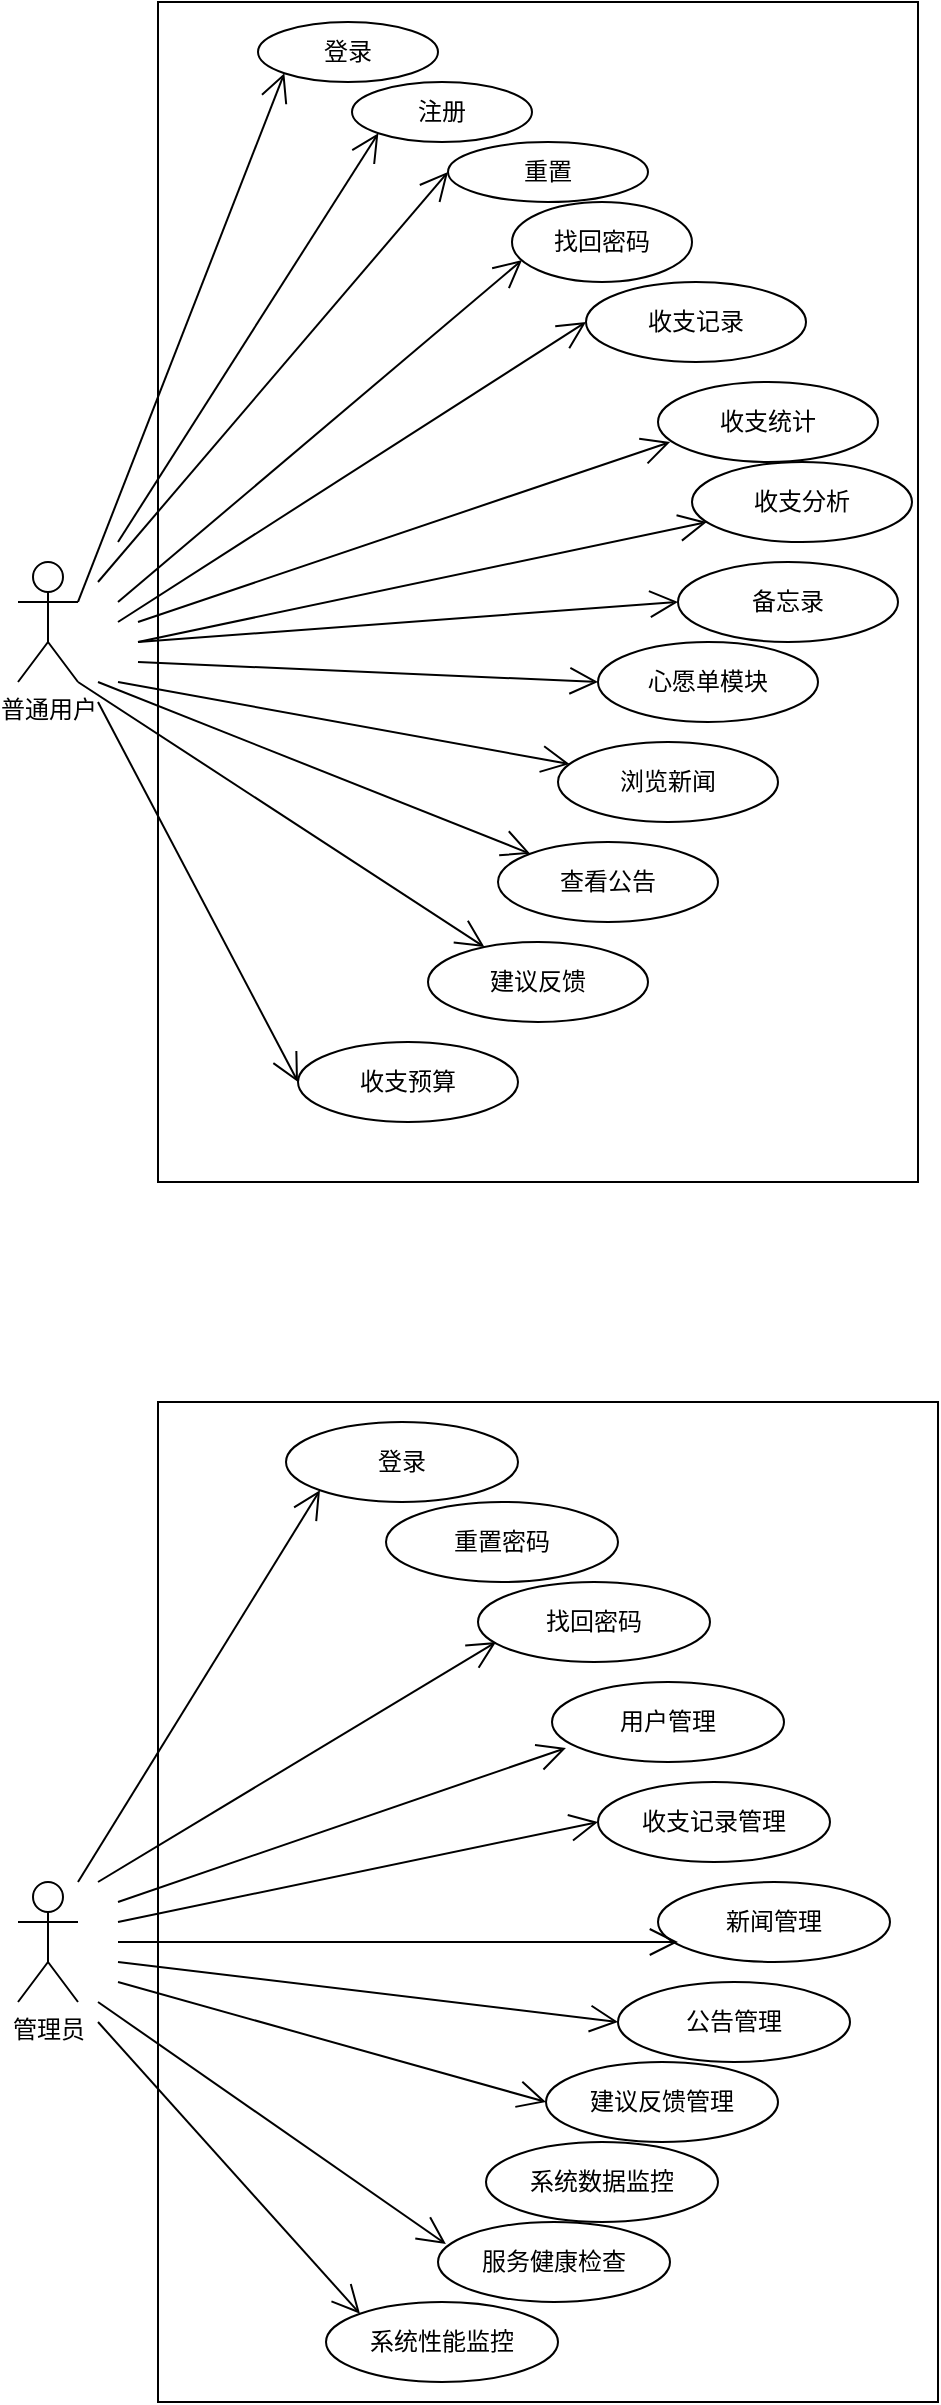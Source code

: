 <mxfile version="16.6.2" type="device"><diagram id="5yyRH4bpGQ9PjgFR3slN" name="第 1 页"><mxGraphModel dx="1422" dy="761" grid="1" gridSize="10" guides="1" tooltips="1" connect="1" arrows="1" fold="1" page="1" pageScale="1" pageWidth="827" pageHeight="1169" math="0" shadow="0"><root><mxCell id="0"/><mxCell id="1" parent="0"/><mxCell id="L-kwAEadHp4WLbb3Rv4o-1" value="普通用户" style="shape=umlActor;verticalLabelPosition=bottom;verticalAlign=top;html=1;" vertex="1" parent="1"><mxGeometry x="130" y="380" width="30" height="60" as="geometry"/></mxCell><mxCell id="L-kwAEadHp4WLbb3Rv4o-3" value="" style="html=1;" vertex="1" parent="1"><mxGeometry x="200" y="100" width="380" height="590" as="geometry"/></mxCell><mxCell id="L-kwAEadHp4WLbb3Rv4o-5" value="注册" style="ellipse;whiteSpace=wrap;html=1;" vertex="1" parent="1"><mxGeometry x="297" y="140" width="90" height="30" as="geometry"/></mxCell><mxCell id="L-kwAEadHp4WLbb3Rv4o-6" value="重置" style="ellipse;whiteSpace=wrap;html=1;" vertex="1" parent="1"><mxGeometry x="345" y="170" width="100" height="30" as="geometry"/></mxCell><mxCell id="L-kwAEadHp4WLbb3Rv4o-12" value="找回密码" style="ellipse;whiteSpace=wrap;html=1;" vertex="1" parent="1"><mxGeometry x="377" y="200" width="90" height="40" as="geometry"/></mxCell><mxCell id="L-kwAEadHp4WLbb3Rv4o-13" value="收支记录" style="ellipse;whiteSpace=wrap;html=1;" vertex="1" parent="1"><mxGeometry x="414" y="240" width="110" height="40" as="geometry"/></mxCell><mxCell id="L-kwAEadHp4WLbb3Rv4o-14" value="浏览新闻" style="ellipse;whiteSpace=wrap;html=1;" vertex="1" parent="1"><mxGeometry x="400" y="470" width="110" height="40" as="geometry"/></mxCell><mxCell id="L-kwAEadHp4WLbb3Rv4o-15" value="收支预算" style="ellipse;whiteSpace=wrap;html=1;" vertex="1" parent="1"><mxGeometry x="270" y="620" width="110" height="40" as="geometry"/></mxCell><mxCell id="L-kwAEadHp4WLbb3Rv4o-16" value="收支统计" style="ellipse;whiteSpace=wrap;html=1;" vertex="1" parent="1"><mxGeometry x="450" y="290" width="110" height="40" as="geometry"/></mxCell><mxCell id="L-kwAEadHp4WLbb3Rv4o-17" value="备忘录" style="ellipse;whiteSpace=wrap;html=1;" vertex="1" parent="1"><mxGeometry x="460" y="380" width="110" height="40" as="geometry"/></mxCell><mxCell id="L-kwAEadHp4WLbb3Rv4o-18" value="查看公告" style="ellipse;whiteSpace=wrap;html=1;" vertex="1" parent="1"><mxGeometry x="370" y="520" width="110" height="40" as="geometry"/></mxCell><mxCell id="L-kwAEadHp4WLbb3Rv4o-19" value="心愿单模块" style="ellipse;whiteSpace=wrap;html=1;" vertex="1" parent="1"><mxGeometry x="420" y="420" width="110" height="40" as="geometry"/></mxCell><mxCell id="L-kwAEadHp4WLbb3Rv4o-20" value="建议反馈" style="ellipse;whiteSpace=wrap;html=1;" vertex="1" parent="1"><mxGeometry x="335" y="570" width="110" height="40" as="geometry"/></mxCell><mxCell id="L-kwAEadHp4WLbb3Rv4o-23" value="登录" style="ellipse;whiteSpace=wrap;html=1;" vertex="1" parent="1"><mxGeometry x="250" y="110" width="90" height="30" as="geometry"/></mxCell><mxCell id="L-kwAEadHp4WLbb3Rv4o-35" value="" style="endArrow=open;endFill=1;endSize=12;html=1;rounded=0;exitX=1;exitY=0.333;exitDx=0;exitDy=0;exitPerimeter=0;entryX=0;entryY=1;entryDx=0;entryDy=0;" edge="1" parent="1" source="L-kwAEadHp4WLbb3Rv4o-1" target="L-kwAEadHp4WLbb3Rv4o-23"><mxGeometry width="160" relative="1" as="geometry"><mxPoint x="330" y="390" as="sourcePoint"/><mxPoint x="490" y="390" as="targetPoint"/></mxGeometry></mxCell><mxCell id="L-kwAEadHp4WLbb3Rv4o-37" value="" style="endArrow=open;endFill=1;endSize=12;html=1;rounded=0;entryX=0;entryY=1;entryDx=0;entryDy=0;" edge="1" parent="1" target="L-kwAEadHp4WLbb3Rv4o-5"><mxGeometry width="160" relative="1" as="geometry"><mxPoint x="180" y="370" as="sourcePoint"/><mxPoint x="283.18" y="155.607" as="targetPoint"/></mxGeometry></mxCell><mxCell id="L-kwAEadHp4WLbb3Rv4o-38" value="" style="endArrow=open;endFill=1;endSize=12;html=1;rounded=0;entryX=0;entryY=0.5;entryDx=0;entryDy=0;" edge="1" parent="1" target="L-kwAEadHp4WLbb3Rv4o-15"><mxGeometry width="160" relative="1" as="geometry"><mxPoint x="170" y="450" as="sourcePoint"/><mxPoint x="293.18" y="165.607" as="targetPoint"/></mxGeometry></mxCell><mxCell id="L-kwAEadHp4WLbb3Rv4o-39" value="" style="endArrow=open;endFill=1;endSize=12;html=1;rounded=0;entryX=0;entryY=0.5;entryDx=0;entryDy=0;" edge="1" parent="1" target="L-kwAEadHp4WLbb3Rv4o-6"><mxGeometry width="160" relative="1" as="geometry"><mxPoint x="170" y="390" as="sourcePoint"/><mxPoint x="303.18" y="175.607" as="targetPoint"/></mxGeometry></mxCell><mxCell id="L-kwAEadHp4WLbb3Rv4o-40" value="" style="endArrow=open;endFill=1;endSize=12;html=1;rounded=0;entryX=0.056;entryY=0.725;entryDx=0;entryDy=0;entryPerimeter=0;" edge="1" parent="1" target="L-kwAEadHp4WLbb3Rv4o-12"><mxGeometry width="160" relative="1" as="geometry"><mxPoint x="180" y="400" as="sourcePoint"/><mxPoint x="313.18" y="185.607" as="targetPoint"/></mxGeometry></mxCell><mxCell id="L-kwAEadHp4WLbb3Rv4o-41" value="" style="endArrow=open;endFill=1;endSize=12;html=1;rounded=0;entryX=0;entryY=0.5;entryDx=0;entryDy=0;" edge="1" parent="1" target="L-kwAEadHp4WLbb3Rv4o-13"><mxGeometry width="160" relative="1" as="geometry"><mxPoint x="180" y="410" as="sourcePoint"/><mxPoint x="323.18" y="195.607" as="targetPoint"/></mxGeometry></mxCell><mxCell id="L-kwAEadHp4WLbb3Rv4o-42" value="" style="endArrow=open;endFill=1;endSize=12;html=1;rounded=0;entryX=0.055;entryY=0.75;entryDx=0;entryDy=0;entryPerimeter=0;" edge="1" parent="1" target="L-kwAEadHp4WLbb3Rv4o-16"><mxGeometry width="160" relative="1" as="geometry"><mxPoint x="190" y="410" as="sourcePoint"/><mxPoint x="333.18" y="205.607" as="targetPoint"/></mxGeometry></mxCell><mxCell id="L-kwAEadHp4WLbb3Rv4o-43" value="" style="endArrow=open;endFill=1;endSize=12;html=1;rounded=0;entryX=0;entryY=0.5;entryDx=0;entryDy=0;" edge="1" parent="1" target="L-kwAEadHp4WLbb3Rv4o-17"><mxGeometry width="160" relative="1" as="geometry"><mxPoint x="190" y="420" as="sourcePoint"/><mxPoint x="343.18" y="215.607" as="targetPoint"/></mxGeometry></mxCell><mxCell id="L-kwAEadHp4WLbb3Rv4o-44" value="" style="endArrow=open;endFill=1;endSize=12;html=1;rounded=0;entryX=0;entryY=0.5;entryDx=0;entryDy=0;" edge="1" parent="1" target="L-kwAEadHp4WLbb3Rv4o-19"><mxGeometry width="160" relative="1" as="geometry"><mxPoint x="190" y="430" as="sourcePoint"/><mxPoint x="353.18" y="225.607" as="targetPoint"/></mxGeometry></mxCell><mxCell id="L-kwAEadHp4WLbb3Rv4o-45" value="" style="endArrow=open;endFill=1;endSize=12;html=1;rounded=0;" edge="1" parent="1" target="L-kwAEadHp4WLbb3Rv4o-14"><mxGeometry width="160" relative="1" as="geometry"><mxPoint x="180" y="440" as="sourcePoint"/><mxPoint x="363.18" y="235.607" as="targetPoint"/></mxGeometry></mxCell><mxCell id="L-kwAEadHp4WLbb3Rv4o-46" value="" style="endArrow=open;endFill=1;endSize=12;html=1;rounded=0;entryX=0;entryY=0;entryDx=0;entryDy=0;" edge="1" parent="1" target="L-kwAEadHp4WLbb3Rv4o-18"><mxGeometry width="160" relative="1" as="geometry"><mxPoint x="170" y="440" as="sourcePoint"/><mxPoint x="373.18" y="245.607" as="targetPoint"/></mxGeometry></mxCell><mxCell id="L-kwAEadHp4WLbb3Rv4o-47" value="" style="endArrow=open;endFill=1;endSize=12;html=1;rounded=0;exitX=1;exitY=1;exitDx=0;exitDy=0;exitPerimeter=0;" edge="1" parent="1" source="L-kwAEadHp4WLbb3Rv4o-1" target="L-kwAEadHp4WLbb3Rv4o-20"><mxGeometry width="160" relative="1" as="geometry"><mxPoint x="280" y="520" as="sourcePoint"/><mxPoint x="383.18" y="255.607" as="targetPoint"/></mxGeometry></mxCell><mxCell id="L-kwAEadHp4WLbb3Rv4o-48" value="" style="html=1;" vertex="1" parent="1"><mxGeometry x="200" y="800" width="390" height="500" as="geometry"/></mxCell><mxCell id="L-kwAEadHp4WLbb3Rv4o-49" value="管理员" style="shape=umlActor;verticalLabelPosition=bottom;verticalAlign=top;html=1;" vertex="1" parent="1"><mxGeometry x="130" y="1040" width="30" height="60" as="geometry"/></mxCell><mxCell id="L-kwAEadHp4WLbb3Rv4o-50" value="登录" style="ellipse;whiteSpace=wrap;html=1;" vertex="1" parent="1"><mxGeometry x="264" y="810" width="116" height="40" as="geometry"/></mxCell><mxCell id="L-kwAEadHp4WLbb3Rv4o-51" value="公告管理" style="ellipse;whiteSpace=wrap;html=1;" vertex="1" parent="1"><mxGeometry x="430" y="1090" width="116" height="40" as="geometry"/></mxCell><mxCell id="L-kwAEadHp4WLbb3Rv4o-52" value="找回密码" style="ellipse;whiteSpace=wrap;html=1;" vertex="1" parent="1"><mxGeometry x="360" y="890" width="116" height="40" as="geometry"/></mxCell><mxCell id="L-kwAEadHp4WLbb3Rv4o-53" value="用户管理" style="ellipse;whiteSpace=wrap;html=1;" vertex="1" parent="1"><mxGeometry x="397" y="940" width="116" height="40" as="geometry"/></mxCell><mxCell id="L-kwAEadHp4WLbb3Rv4o-54" value="收支记录管理" style="ellipse;whiteSpace=wrap;html=1;" vertex="1" parent="1"><mxGeometry x="420" y="990" width="116" height="40" as="geometry"/></mxCell><mxCell id="L-kwAEadHp4WLbb3Rv4o-55" value="新闻管理" style="ellipse;whiteSpace=wrap;html=1;" vertex="1" parent="1"><mxGeometry x="450" y="1040" width="116" height="40" as="geometry"/></mxCell><mxCell id="L-kwAEadHp4WLbb3Rv4o-56" value="重置密码" style="ellipse;whiteSpace=wrap;html=1;" vertex="1" parent="1"><mxGeometry x="314" y="850" width="116" height="40" as="geometry"/></mxCell><mxCell id="L-kwAEadHp4WLbb3Rv4o-57" value="建议反馈管理" style="ellipse;whiteSpace=wrap;html=1;" vertex="1" parent="1"><mxGeometry x="394" y="1130" width="116" height="40" as="geometry"/></mxCell><mxCell id="L-kwAEadHp4WLbb3Rv4o-58" value="系统数据监控" style="ellipse;whiteSpace=wrap;html=1;" vertex="1" parent="1"><mxGeometry x="364" y="1170" width="116" height="40" as="geometry"/></mxCell><mxCell id="L-kwAEadHp4WLbb3Rv4o-59" value="服务健康检查" style="ellipse;whiteSpace=wrap;html=1;" vertex="1" parent="1"><mxGeometry x="340" y="1210" width="116" height="40" as="geometry"/></mxCell><mxCell id="L-kwAEadHp4WLbb3Rv4o-60" value="系统性能监控" style="ellipse;whiteSpace=wrap;html=1;" vertex="1" parent="1"><mxGeometry x="284" y="1250" width="116" height="40" as="geometry"/></mxCell><mxCell id="L-kwAEadHp4WLbb3Rv4o-62" value="" style="endArrow=open;endFill=1;endSize=12;html=1;rounded=0;entryX=0;entryY=1;entryDx=0;entryDy=0;" edge="1" parent="1" target="L-kwAEadHp4WLbb3Rv4o-50"><mxGeometry width="160" relative="1" as="geometry"><mxPoint x="160" y="1040" as="sourcePoint"/><mxPoint x="490" y="990" as="targetPoint"/></mxGeometry></mxCell><mxCell id="L-kwAEadHp4WLbb3Rv4o-63" value="" style="endArrow=open;endFill=1;endSize=12;html=1;rounded=0;entryX=0.078;entryY=0.75;entryDx=0;entryDy=0;entryPerimeter=0;" edge="1" parent="1" target="L-kwAEadHp4WLbb3Rv4o-52"><mxGeometry width="160" relative="1" as="geometry"><mxPoint x="170" y="1040" as="sourcePoint"/><mxPoint x="363.998" y="920.002" as="targetPoint"/></mxGeometry></mxCell><mxCell id="L-kwAEadHp4WLbb3Rv4o-64" value="" style="endArrow=open;endFill=1;endSize=12;html=1;rounded=0;entryX=0;entryY=0.5;entryDx=0;entryDy=0;" edge="1" parent="1" target="L-kwAEadHp4WLbb3Rv4o-51"><mxGeometry width="160" relative="1" as="geometry"><mxPoint x="180" y="1080" as="sourcePoint"/><mxPoint x="300.988" y="864.142" as="targetPoint"/></mxGeometry></mxCell><mxCell id="L-kwAEadHp4WLbb3Rv4o-65" value="" style="endArrow=open;endFill=1;endSize=12;html=1;rounded=0;entryX=0;entryY=0.5;entryDx=0;entryDy=0;" edge="1" parent="1" target="L-kwAEadHp4WLbb3Rv4o-57"><mxGeometry width="160" relative="1" as="geometry"><mxPoint x="180" y="1090" as="sourcePoint"/><mxPoint x="310.988" y="874.142" as="targetPoint"/></mxGeometry></mxCell><mxCell id="L-kwAEadHp4WLbb3Rv4o-66" value="" style="endArrow=open;endFill=1;endSize=12;html=1;rounded=0;entryX=0.034;entryY=0.275;entryDx=0;entryDy=0;entryPerimeter=0;" edge="1" parent="1" target="L-kwAEadHp4WLbb3Rv4o-59"><mxGeometry width="160" relative="1" as="geometry"><mxPoint x="170" y="1100" as="sourcePoint"/><mxPoint x="320.988" y="884.142" as="targetPoint"/></mxGeometry></mxCell><mxCell id="L-kwAEadHp4WLbb3Rv4o-67" value="" style="endArrow=open;endFill=1;endSize=12;html=1;rounded=0;entryX=0;entryY=0;entryDx=0;entryDy=0;" edge="1" parent="1" target="L-kwAEadHp4WLbb3Rv4o-60"><mxGeometry width="160" relative="1" as="geometry"><mxPoint x="170" y="1110" as="sourcePoint"/><mxPoint x="330.988" y="894.142" as="targetPoint"/></mxGeometry></mxCell><mxCell id="L-kwAEadHp4WLbb3Rv4o-68" value="" style="endArrow=open;endFill=1;endSize=12;html=1;rounded=0;entryX=0.06;entryY=0.825;entryDx=0;entryDy=0;entryPerimeter=0;" edge="1" parent="1" target="L-kwAEadHp4WLbb3Rv4o-53"><mxGeometry width="160" relative="1" as="geometry"><mxPoint x="180" y="1050" as="sourcePoint"/><mxPoint x="300.988" y="864.142" as="targetPoint"/></mxGeometry></mxCell><mxCell id="L-kwAEadHp4WLbb3Rv4o-69" value="" style="endArrow=open;endFill=1;endSize=12;html=1;rounded=0;entryX=0;entryY=0.5;entryDx=0;entryDy=0;" edge="1" parent="1" target="L-kwAEadHp4WLbb3Rv4o-54"><mxGeometry width="160" relative="1" as="geometry"><mxPoint x="180" y="1060" as="sourcePoint"/><mxPoint x="310.988" y="874.142" as="targetPoint"/></mxGeometry></mxCell><mxCell id="L-kwAEadHp4WLbb3Rv4o-70" value="" style="endArrow=open;endFill=1;endSize=12;html=1;rounded=0;entryX=0.086;entryY=0.75;entryDx=0;entryDy=0;entryPerimeter=0;" edge="1" parent="1" target="L-kwAEadHp4WLbb3Rv4o-55"><mxGeometry width="160" relative="1" as="geometry"><mxPoint x="180" y="1070" as="sourcePoint"/><mxPoint x="320.988" y="884.142" as="targetPoint"/></mxGeometry></mxCell><mxCell id="L-kwAEadHp4WLbb3Rv4o-71" value="收支分析" style="ellipse;whiteSpace=wrap;html=1;" vertex="1" parent="1"><mxGeometry x="467" y="330" width="110" height="40" as="geometry"/></mxCell><mxCell id="L-kwAEadHp4WLbb3Rv4o-73" value="" style="endArrow=open;endFill=1;endSize=12;html=1;rounded=0;" edge="1" parent="1" target="L-kwAEadHp4WLbb3Rv4o-71"><mxGeometry width="160" relative="1" as="geometry"><mxPoint x="190" y="420" as="sourcePoint"/><mxPoint x="500" y="360" as="targetPoint"/></mxGeometry></mxCell></root></mxGraphModel></diagram></mxfile>